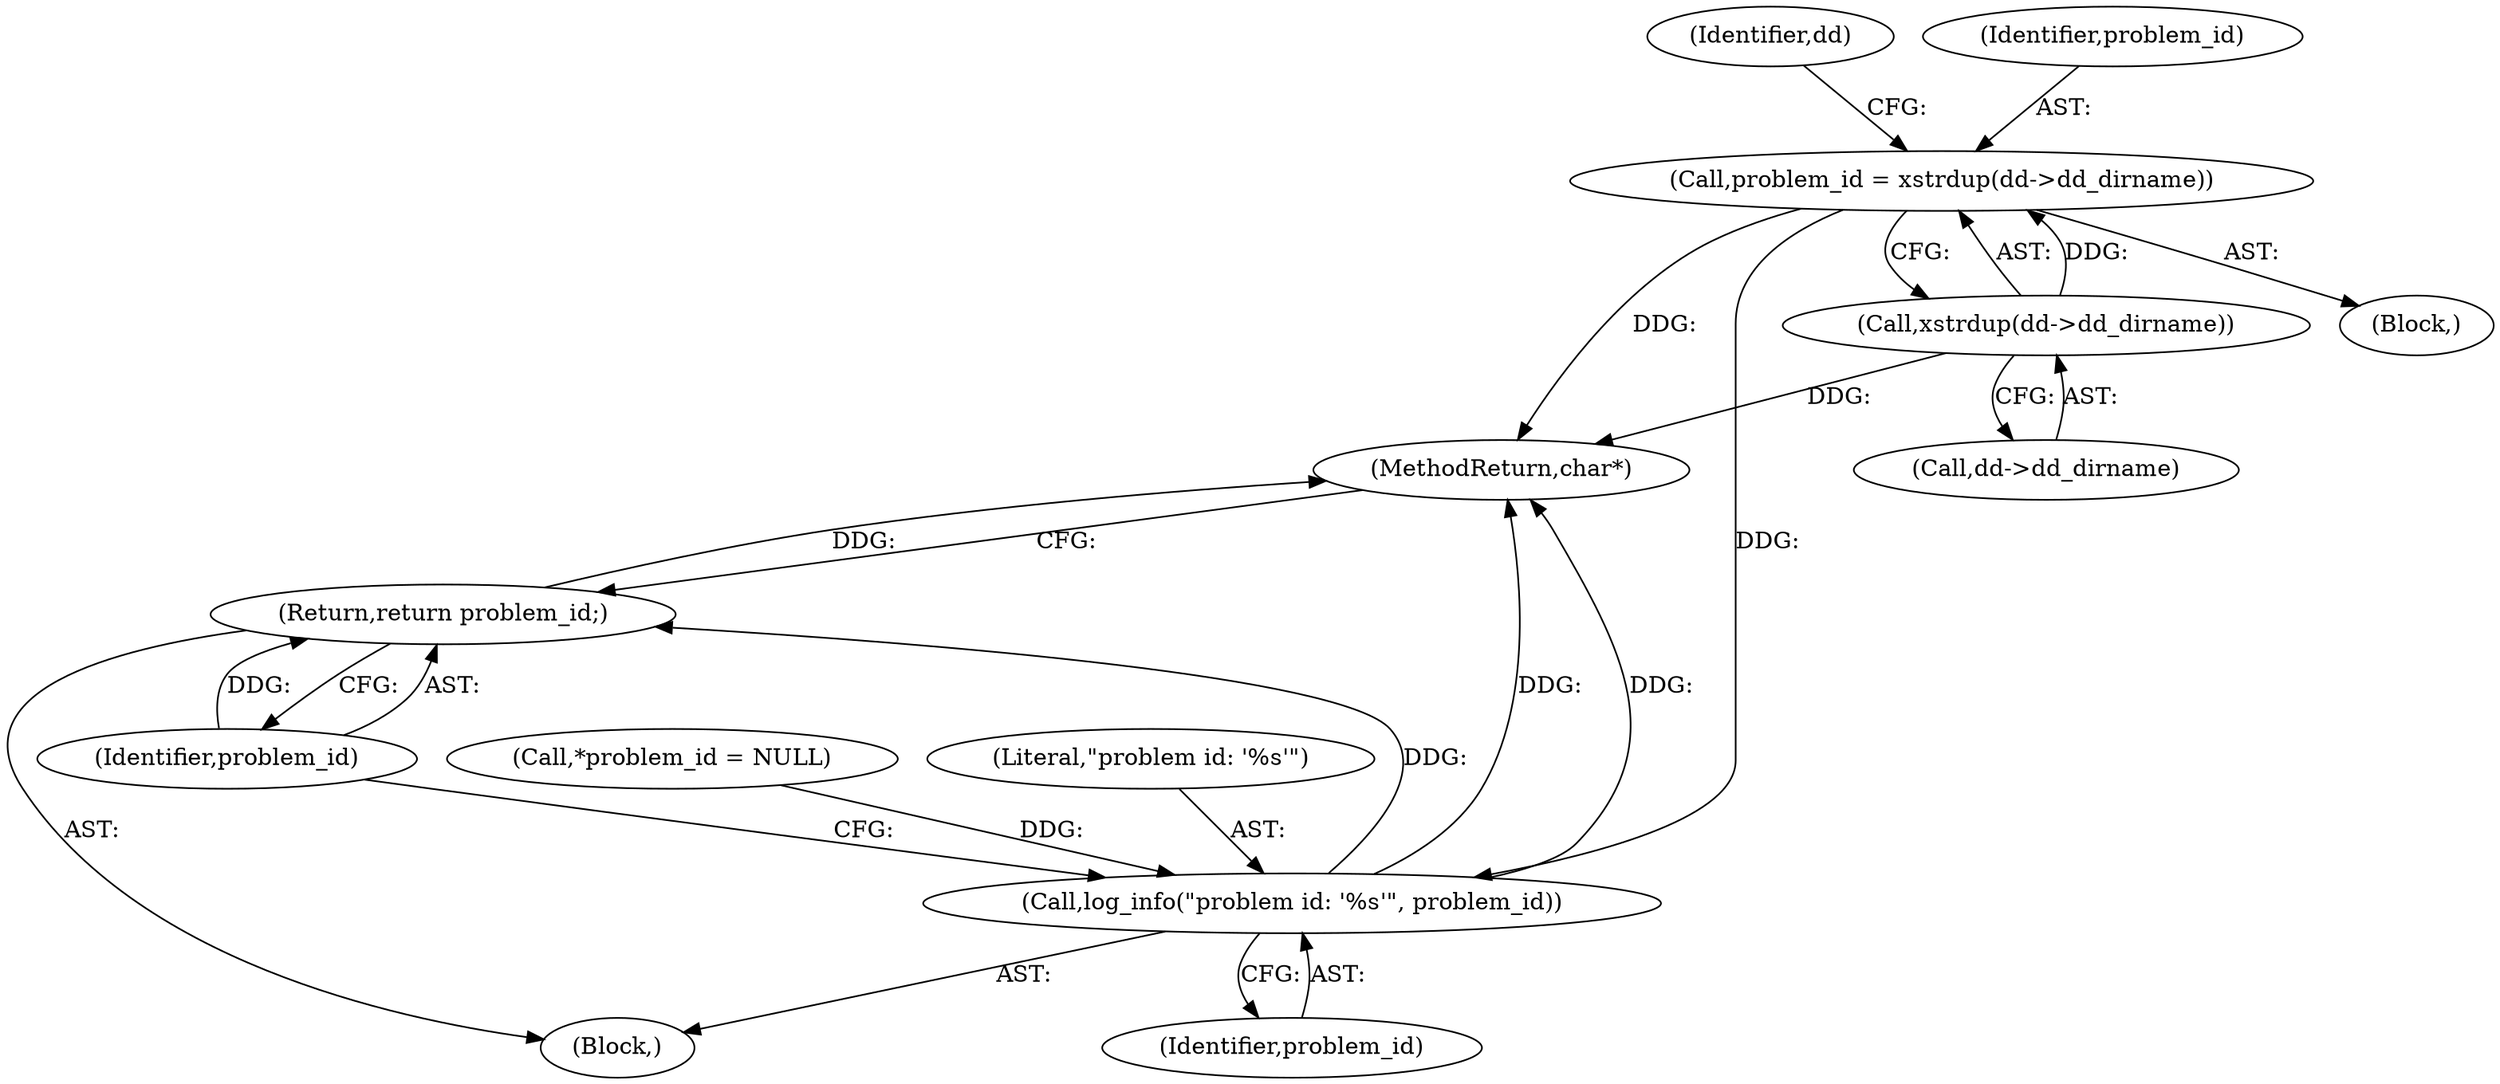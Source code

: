 digraph "0_abrt_8939398b82006ba1fec4ed491339fc075f43fc7c_3@API" {
"1000117" [label="(Call,problem_id = xstrdup(dd->dd_dirname))"];
"1000119" [label="(Call,xstrdup(dd->dd_dirname))"];
"1000125" [label="(Call,log_info(\"problem id: '%s'\", problem_id))"];
"1000128" [label="(Return,return problem_id;)"];
"1000130" [label="(MethodReturn,char*)"];
"1000102" [label="(Block,)"];
"1000116" [label="(Block,)"];
"1000124" [label="(Identifier,dd)"];
"1000117" [label="(Call,problem_id = xstrdup(dd->dd_dirname))"];
"1000125" [label="(Call,log_info(\"problem id: '%s'\", problem_id))"];
"1000119" [label="(Call,xstrdup(dd->dd_dirname))"];
"1000128" [label="(Return,return problem_id;)"];
"1000120" [label="(Call,dd->dd_dirname)"];
"1000111" [label="(Call,*problem_id = NULL)"];
"1000129" [label="(Identifier,problem_id)"];
"1000127" [label="(Identifier,problem_id)"];
"1000118" [label="(Identifier,problem_id)"];
"1000126" [label="(Literal,\"problem id: '%s'\")"];
"1000117" -> "1000116"  [label="AST: "];
"1000117" -> "1000119"  [label="CFG: "];
"1000118" -> "1000117"  [label="AST: "];
"1000119" -> "1000117"  [label="AST: "];
"1000124" -> "1000117"  [label="CFG: "];
"1000117" -> "1000130"  [label="DDG: "];
"1000119" -> "1000117"  [label="DDG: "];
"1000117" -> "1000125"  [label="DDG: "];
"1000119" -> "1000120"  [label="CFG: "];
"1000120" -> "1000119"  [label="AST: "];
"1000119" -> "1000130"  [label="DDG: "];
"1000125" -> "1000102"  [label="AST: "];
"1000125" -> "1000127"  [label="CFG: "];
"1000126" -> "1000125"  [label="AST: "];
"1000127" -> "1000125"  [label="AST: "];
"1000129" -> "1000125"  [label="CFG: "];
"1000125" -> "1000130"  [label="DDG: "];
"1000125" -> "1000130"  [label="DDG: "];
"1000111" -> "1000125"  [label="DDG: "];
"1000125" -> "1000128"  [label="DDG: "];
"1000128" -> "1000102"  [label="AST: "];
"1000128" -> "1000129"  [label="CFG: "];
"1000129" -> "1000128"  [label="AST: "];
"1000130" -> "1000128"  [label="CFG: "];
"1000128" -> "1000130"  [label="DDG: "];
"1000129" -> "1000128"  [label="DDG: "];
}
